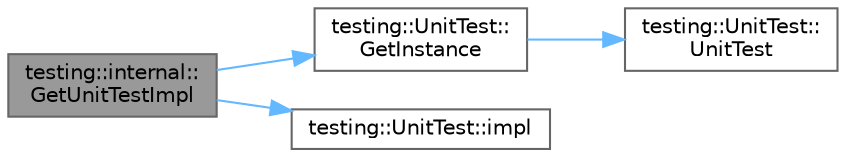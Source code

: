 digraph "testing::internal::GetUnitTestImpl"
{
 // LATEX_PDF_SIZE
  bgcolor="transparent";
  edge [fontname=Helvetica,fontsize=10,labelfontname=Helvetica,labelfontsize=10];
  node [fontname=Helvetica,fontsize=10,shape=box,height=0.2,width=0.4];
  rankdir="LR";
  Node1 [id="Node000001",label="testing::internal::\lGetUnitTestImpl",height=0.2,width=0.4,color="gray40", fillcolor="grey60", style="filled", fontcolor="black",tooltip=" "];
  Node1 -> Node2 [id="edge1_Node000001_Node000002",color="steelblue1",style="solid",tooltip=" "];
  Node2 [id="Node000002",label="testing::UnitTest::\lGetInstance",height=0.2,width=0.4,color="grey40", fillcolor="white", style="filled",URL="$classtesting_1_1_unit_test.html#a24192400b70b3b946746954e9574fb8e",tooltip=" "];
  Node2 -> Node3 [id="edge2_Node000002_Node000003",color="steelblue1",style="solid",tooltip=" "];
  Node3 [id="Node000003",label="testing::UnitTest::\lUnitTest",height=0.2,width=0.4,color="grey40", fillcolor="white", style="filled",URL="$classtesting_1_1_unit_test.html#a5e646d37f980429c310af696c8775f5c",tooltip=" "];
  Node1 -> Node4 [id="edge3_Node000001_Node000004",color="steelblue1",style="solid",tooltip=" "];
  Node4 [id="Node000004",label="testing::UnitTest::impl",height=0.2,width=0.4,color="grey40", fillcolor="white", style="filled",URL="$classtesting_1_1_unit_test.html#a0faaad5908ed6222ce30c46022a17780",tooltip=" "];
}
